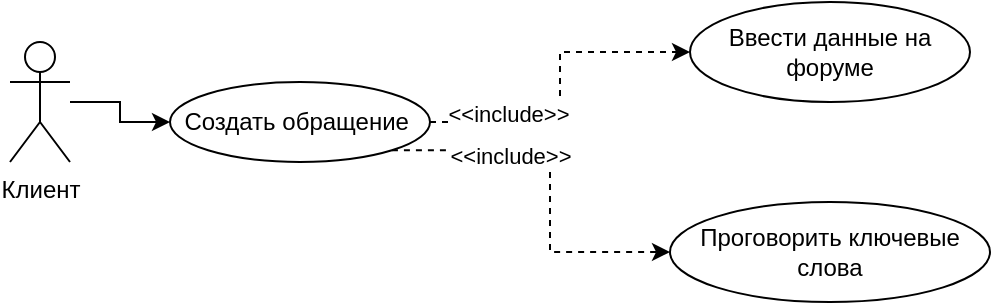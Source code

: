 <mxfile version="14.1.9" type="github" pages="2">
  <diagram id="HkhKTyQGsAA3Zcqfqv5n" name="Страница 1">
    <mxGraphModel dx="946" dy="645" grid="1" gridSize="10" guides="1" tooltips="1" connect="1" arrows="1" fold="1" page="1" pageScale="1" pageWidth="827" pageHeight="1169" math="0" shadow="0">
      <root>
        <mxCell id="0" />
        <mxCell id="1" parent="0" />
        <mxCell id="PxBFHjY-OFEHClyVO2kk-6" value="" style="edgeStyle=orthogonalEdgeStyle;rounded=0;orthogonalLoop=1;jettySize=auto;html=1;" edge="1" parent="1" source="PxBFHjY-OFEHClyVO2kk-1" target="PxBFHjY-OFEHClyVO2kk-2">
          <mxGeometry relative="1" as="geometry" />
        </mxCell>
        <mxCell id="PxBFHjY-OFEHClyVO2kk-1" value="Клиент" style="shape=umlActor;verticalLabelPosition=bottom;verticalAlign=top;html=1;outlineConnect=0;" vertex="1" parent="1">
          <mxGeometry x="40" y="80" width="30" height="60" as="geometry" />
        </mxCell>
        <mxCell id="PxBFHjY-OFEHClyVO2kk-7" value="" style="edgeStyle=orthogonalEdgeStyle;rounded=0;orthogonalLoop=1;jettySize=auto;html=1;dashed=1;" edge="1" parent="1" source="PxBFHjY-OFEHClyVO2kk-2" target="PxBFHjY-OFEHClyVO2kk-3">
          <mxGeometry relative="1" as="geometry" />
        </mxCell>
        <mxCell id="PxBFHjY-OFEHClyVO2kk-10" value="&amp;lt;&amp;lt;include&amp;gt;&amp;gt;" style="edgeLabel;html=1;align=center;verticalAlign=middle;resizable=0;points=[];" vertex="1" connectable="0" parent="PxBFHjY-OFEHClyVO2kk-7">
          <mxGeometry x="-0.531" y="4" relative="1" as="geometry">
            <mxPoint as="offset" />
          </mxGeometry>
        </mxCell>
        <mxCell id="PxBFHjY-OFEHClyVO2kk-8" style="edgeStyle=orthogonalEdgeStyle;rounded=0;orthogonalLoop=1;jettySize=auto;html=1;exitX=1;exitY=1;exitDx=0;exitDy=0;entryX=0;entryY=0.5;entryDx=0;entryDy=0;dashed=1;" edge="1" parent="1" source="PxBFHjY-OFEHClyVO2kk-2" target="PxBFHjY-OFEHClyVO2kk-4">
          <mxGeometry relative="1" as="geometry" />
        </mxCell>
        <mxCell id="PxBFHjY-OFEHClyVO2kk-9" value="&amp;lt;&amp;lt;include&amp;gt;&amp;gt;" style="edgeLabel;html=1;align=center;verticalAlign=middle;resizable=0;points=[];" vertex="1" connectable="0" parent="PxBFHjY-OFEHClyVO2kk-8">
          <mxGeometry x="-0.378" y="-3" relative="1" as="geometry">
            <mxPoint as="offset" />
          </mxGeometry>
        </mxCell>
        <mxCell id="PxBFHjY-OFEHClyVO2kk-2" value="Создать обращение&amp;nbsp;" style="ellipse;whiteSpace=wrap;html=1;" vertex="1" parent="1">
          <mxGeometry x="120" y="100" width="130" height="40" as="geometry" />
        </mxCell>
        <mxCell id="PxBFHjY-OFEHClyVO2kk-3" value="Ввести данные на форуме" style="ellipse;whiteSpace=wrap;html=1;" vertex="1" parent="1">
          <mxGeometry x="380" y="60" width="140" height="50" as="geometry" />
        </mxCell>
        <mxCell id="PxBFHjY-OFEHClyVO2kk-4" value="Проговорить ключевые слова" style="ellipse;whiteSpace=wrap;html=1;" vertex="1" parent="1">
          <mxGeometry x="370" y="160" width="160" height="50" as="geometry" />
        </mxCell>
      </root>
    </mxGraphModel>
  </diagram>
  <diagram id="sA_Wwr3Xqc-P4fK8aX5z" name="Страница 2">
    <mxGraphModel dx="946" dy="645" grid="1" gridSize="10" guides="1" tooltips="1" connect="1" arrows="1" fold="1" page="1" pageScale="1" pageWidth="827" pageHeight="1169" math="0" shadow="0">
      <root>
        <mxCell id="tqkzhXZoFvxtZNNO5ulY-0" />
        <mxCell id="tqkzhXZoFvxtZNNO5ulY-1" parent="tqkzhXZoFvxtZNNO5ulY-0" />
      </root>
    </mxGraphModel>
  </diagram>
</mxfile>
